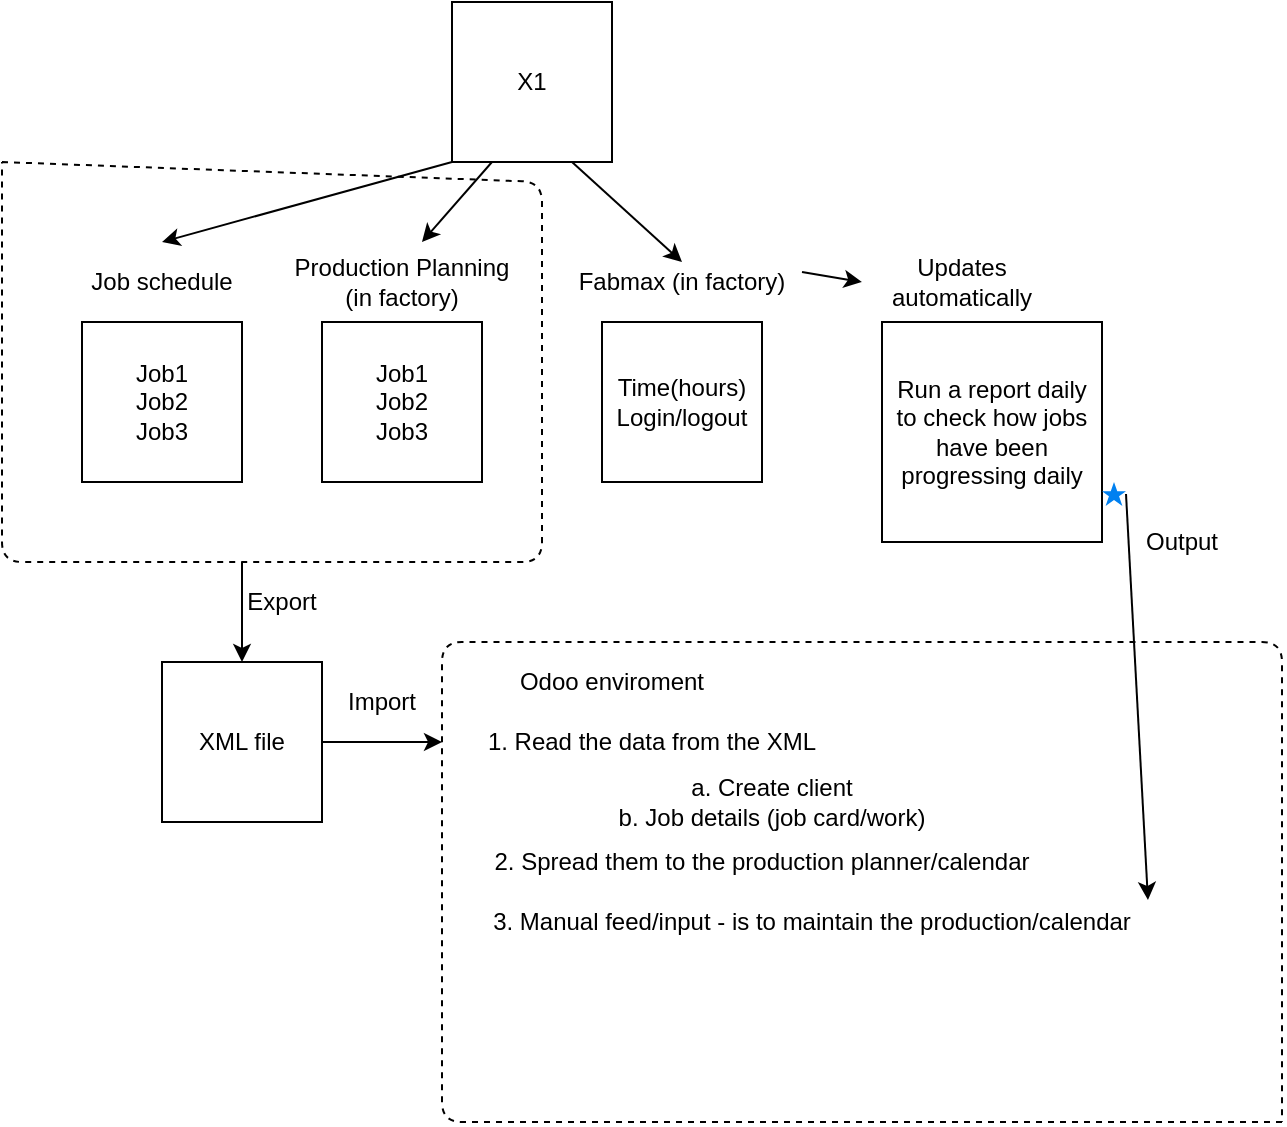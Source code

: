 <mxfile version="13.10.4" type="github">
  <diagram id="DiEP--hVSpdUmuo6CAGT" name="Page-1">
    <mxGraphModel dx="1422" dy="803" grid="1" gridSize="10" guides="1" tooltips="1" connect="1" arrows="1" fold="1" page="1" pageScale="1" pageWidth="850" pageHeight="1100" math="0" shadow="0">
      <root>
        <mxCell id="0" />
        <mxCell id="1" parent="0" />
        <mxCell id="xbLgzUrudLleNk4dvp5E-1" value="X1" style="whiteSpace=wrap;html=1;aspect=fixed;" vertex="1" parent="1">
          <mxGeometry x="385" width="80" height="80" as="geometry" />
        </mxCell>
        <mxCell id="xbLgzUrudLleNk4dvp5E-4" value="&lt;div&gt;Job1&lt;/div&gt;&lt;div&gt;Job2&lt;/div&gt;&lt;div&gt;Job3&lt;br&gt;&lt;/div&gt;" style="whiteSpace=wrap;html=1;aspect=fixed;" vertex="1" parent="1">
          <mxGeometry x="200" y="160" width="80" height="80" as="geometry" />
        </mxCell>
        <mxCell id="xbLgzUrudLleNk4dvp5E-5" value="Job schedule" style="text;html=1;strokeColor=none;fillColor=none;align=center;verticalAlign=middle;whiteSpace=wrap;rounded=0;" vertex="1" parent="1">
          <mxGeometry x="200" y="130" width="80" height="20" as="geometry" />
        </mxCell>
        <mxCell id="xbLgzUrudLleNk4dvp5E-6" value="&lt;div&gt;Job1&lt;/div&gt;&lt;div&gt;Job2&lt;/div&gt;&lt;div&gt;Job3&lt;br&gt;&lt;/div&gt;" style="whiteSpace=wrap;html=1;aspect=fixed;" vertex="1" parent="1">
          <mxGeometry x="320" y="160" width="80" height="80" as="geometry" />
        </mxCell>
        <mxCell id="xbLgzUrudLleNk4dvp5E-7" value="Production Planning (in factory)" style="text;html=1;strokeColor=none;fillColor=none;align=center;verticalAlign=middle;whiteSpace=wrap;rounded=0;" vertex="1" parent="1">
          <mxGeometry x="300" y="130" width="120" height="20" as="geometry" />
        </mxCell>
        <mxCell id="xbLgzUrudLleNk4dvp5E-8" value="&lt;div&gt;Time(hours)&lt;/div&gt;&lt;div&gt;Login/logout&lt;br&gt;&lt;/div&gt;" style="whiteSpace=wrap;html=1;aspect=fixed;" vertex="1" parent="1">
          <mxGeometry x="460" y="160" width="80" height="80" as="geometry" />
        </mxCell>
        <mxCell id="xbLgzUrudLleNk4dvp5E-9" value="Fabmax (in factory)" style="text;html=1;strokeColor=none;fillColor=none;align=center;verticalAlign=middle;whiteSpace=wrap;rounded=0;" vertex="1" parent="1">
          <mxGeometry x="440" y="130" width="120" height="20" as="geometry" />
        </mxCell>
        <mxCell id="xbLgzUrudLleNk4dvp5E-10" value="Run a report daily to check how jobs have been progressing daily" style="whiteSpace=wrap;html=1;aspect=fixed;" vertex="1" parent="1">
          <mxGeometry x="600" y="160" width="110" height="110" as="geometry" />
        </mxCell>
        <mxCell id="xbLgzUrudLleNk4dvp5E-11" value="Updates automatically" style="text;html=1;strokeColor=none;fillColor=none;align=center;verticalAlign=middle;whiteSpace=wrap;rounded=0;" vertex="1" parent="1">
          <mxGeometry x="580" y="130" width="120" height="20" as="geometry" />
        </mxCell>
        <mxCell id="xbLgzUrudLleNk4dvp5E-12" value="" style="html=1;verticalLabelPosition=bottom;labelBackgroundColor=#ffffff;verticalAlign=top;shadow=0;dashed=0;strokeWidth=2;shape=mxgraph.ios7.misc.star;fillColor=#0080f0;strokeColor=none;" vertex="1" parent="1">
          <mxGeometry x="710" y="240" width="12" height="12" as="geometry" />
        </mxCell>
        <mxCell id="xbLgzUrudLleNk4dvp5E-14" value="" style="endArrow=classic;html=1;exitX=0;exitY=1;exitDx=0;exitDy=0;" edge="1" parent="1" source="xbLgzUrudLleNk4dvp5E-1">
          <mxGeometry width="50" height="50" relative="1" as="geometry">
            <mxPoint x="400" y="430" as="sourcePoint" />
            <mxPoint x="240" y="120" as="targetPoint" />
          </mxGeometry>
        </mxCell>
        <mxCell id="xbLgzUrudLleNk4dvp5E-16" value="" style="endArrow=classic;html=1;exitX=0.25;exitY=1;exitDx=0;exitDy=0;" edge="1" parent="1" source="xbLgzUrudLleNk4dvp5E-1">
          <mxGeometry width="50" height="50" relative="1" as="geometry">
            <mxPoint x="400" y="430" as="sourcePoint" />
            <mxPoint x="370" y="120" as="targetPoint" />
          </mxGeometry>
        </mxCell>
        <mxCell id="xbLgzUrudLleNk4dvp5E-17" value="" style="endArrow=classic;html=1;exitX=0.75;exitY=1;exitDx=0;exitDy=0;entryX=0.5;entryY=0;entryDx=0;entryDy=0;" edge="1" parent="1" source="xbLgzUrudLleNk4dvp5E-1" target="xbLgzUrudLleNk4dvp5E-9">
          <mxGeometry width="50" height="50" relative="1" as="geometry">
            <mxPoint x="400" y="430" as="sourcePoint" />
            <mxPoint x="450" y="380" as="targetPoint" />
          </mxGeometry>
        </mxCell>
        <mxCell id="xbLgzUrudLleNk4dvp5E-18" value="" style="endArrow=classic;html=1;exitX=1;exitY=0.25;exitDx=0;exitDy=0;entryX=0.083;entryY=0.5;entryDx=0;entryDy=0;entryPerimeter=0;" edge="1" parent="1" source="xbLgzUrudLleNk4dvp5E-9" target="xbLgzUrudLleNk4dvp5E-11">
          <mxGeometry width="50" height="50" relative="1" as="geometry">
            <mxPoint x="400" y="430" as="sourcePoint" />
            <mxPoint x="640" y="120" as="targetPoint" />
          </mxGeometry>
        </mxCell>
        <mxCell id="xbLgzUrudLleNk4dvp5E-20" value="" style="endArrow=none;dashed=1;html=1;" edge="1" parent="1">
          <mxGeometry width="50" height="50" relative="1" as="geometry">
            <mxPoint x="160" y="80" as="sourcePoint" />
            <mxPoint x="160" y="80" as="targetPoint" />
            <Array as="points">
              <mxPoint x="430" y="90" />
              <mxPoint x="430" y="280" />
              <mxPoint x="160" y="280" />
            </Array>
          </mxGeometry>
        </mxCell>
        <mxCell id="xbLgzUrudLleNk4dvp5E-21" value="" style="endArrow=classic;html=1;" edge="1" parent="1">
          <mxGeometry width="50" height="50" relative="1" as="geometry">
            <mxPoint x="280" y="280" as="sourcePoint" />
            <mxPoint x="280" y="330" as="targetPoint" />
          </mxGeometry>
        </mxCell>
        <mxCell id="xbLgzUrudLleNk4dvp5E-22" value="XML file" style="whiteSpace=wrap;html=1;aspect=fixed;" vertex="1" parent="1">
          <mxGeometry x="240" y="330" width="80" height="80" as="geometry" />
        </mxCell>
        <mxCell id="xbLgzUrudLleNk4dvp5E-23" value="Export" style="text;html=1;strokeColor=none;fillColor=none;align=center;verticalAlign=middle;whiteSpace=wrap;rounded=0;" vertex="1" parent="1">
          <mxGeometry x="280" y="290" width="40" height="20" as="geometry" />
        </mxCell>
        <mxCell id="xbLgzUrudLleNk4dvp5E-24" value="" style="endArrow=none;dashed=1;html=1;" edge="1" parent="1">
          <mxGeometry width="50" height="50" relative="1" as="geometry">
            <mxPoint x="800" y="560" as="sourcePoint" />
            <mxPoint x="800" y="560" as="targetPoint" />
            <Array as="points">
              <mxPoint x="380" y="560" />
              <mxPoint x="380" y="320" />
              <mxPoint x="800" y="320" />
            </Array>
          </mxGeometry>
        </mxCell>
        <mxCell id="xbLgzUrudLleNk4dvp5E-25" value="Odoo enviroment" style="text;html=1;strokeColor=none;fillColor=none;align=center;verticalAlign=middle;whiteSpace=wrap;rounded=0;" vertex="1" parent="1">
          <mxGeometry x="400" y="330" width="130" height="20" as="geometry" />
        </mxCell>
        <mxCell id="xbLgzUrudLleNk4dvp5E-26" value="" style="endArrow=classic;html=1;exitX=1;exitY=0.5;exitDx=0;exitDy=0;" edge="1" parent="1" source="xbLgzUrudLleNk4dvp5E-22">
          <mxGeometry width="50" height="50" relative="1" as="geometry">
            <mxPoint x="400" y="430" as="sourcePoint" />
            <mxPoint x="380" y="370" as="targetPoint" />
          </mxGeometry>
        </mxCell>
        <mxCell id="xbLgzUrudLleNk4dvp5E-27" value="Import" style="text;html=1;strokeColor=none;fillColor=none;align=center;verticalAlign=middle;whiteSpace=wrap;rounded=0;" vertex="1" parent="1">
          <mxGeometry x="330" y="340" width="40" height="20" as="geometry" />
        </mxCell>
        <mxCell id="xbLgzUrudLleNk4dvp5E-28" value="1. Read the data from the XML" style="text;html=1;strokeColor=none;fillColor=none;align=center;verticalAlign=middle;whiteSpace=wrap;rounded=0;" vertex="1" parent="1">
          <mxGeometry x="400" y="360" width="170" height="20" as="geometry" />
        </mxCell>
        <mxCell id="xbLgzUrudLleNk4dvp5E-29" value="3. Manual feed/input - is to maintain the production/calendar" style="text;html=1;strokeColor=none;fillColor=none;align=center;verticalAlign=middle;whiteSpace=wrap;rounded=0;" vertex="1" parent="1">
          <mxGeometry x="380" y="450" width="370" height="20" as="geometry" />
        </mxCell>
        <mxCell id="xbLgzUrudLleNk4dvp5E-30" value="2. Spread them to the production planner/calendar" style="text;html=1;strokeColor=none;fillColor=none;align=center;verticalAlign=middle;whiteSpace=wrap;rounded=0;" vertex="1" parent="1">
          <mxGeometry x="390" y="420" width="300" height="20" as="geometry" />
        </mxCell>
        <mxCell id="xbLgzUrudLleNk4dvp5E-31" value="&lt;div&gt;a. Create client&lt;br&gt;&lt;/div&gt;&lt;div&gt;b. Job details (job card/work) &lt;br&gt;&lt;/div&gt;" style="text;html=1;strokeColor=none;fillColor=none;align=center;verticalAlign=middle;whiteSpace=wrap;rounded=0;" vertex="1" parent="1">
          <mxGeometry x="420" y="380" width="250" height="40" as="geometry" />
        </mxCell>
        <mxCell id="xbLgzUrudLleNk4dvp5E-32" value="" style="endArrow=classic;html=1;entryX=0.954;entryY=-0.05;entryDx=0;entryDy=0;entryPerimeter=0;exitX=1;exitY=0.5;exitDx=0;exitDy=0;exitPerimeter=0;" edge="1" parent="1" source="xbLgzUrudLleNk4dvp5E-12" target="xbLgzUrudLleNk4dvp5E-29">
          <mxGeometry width="50" height="50" relative="1" as="geometry">
            <mxPoint x="740" y="260" as="sourcePoint" />
            <mxPoint x="450" y="380" as="targetPoint" />
          </mxGeometry>
        </mxCell>
        <mxCell id="xbLgzUrudLleNk4dvp5E-33" value="Output" style="text;html=1;strokeColor=none;fillColor=none;align=center;verticalAlign=middle;whiteSpace=wrap;rounded=0;" vertex="1" parent="1">
          <mxGeometry x="730" y="260" width="40" height="20" as="geometry" />
        </mxCell>
      </root>
    </mxGraphModel>
  </diagram>
</mxfile>
